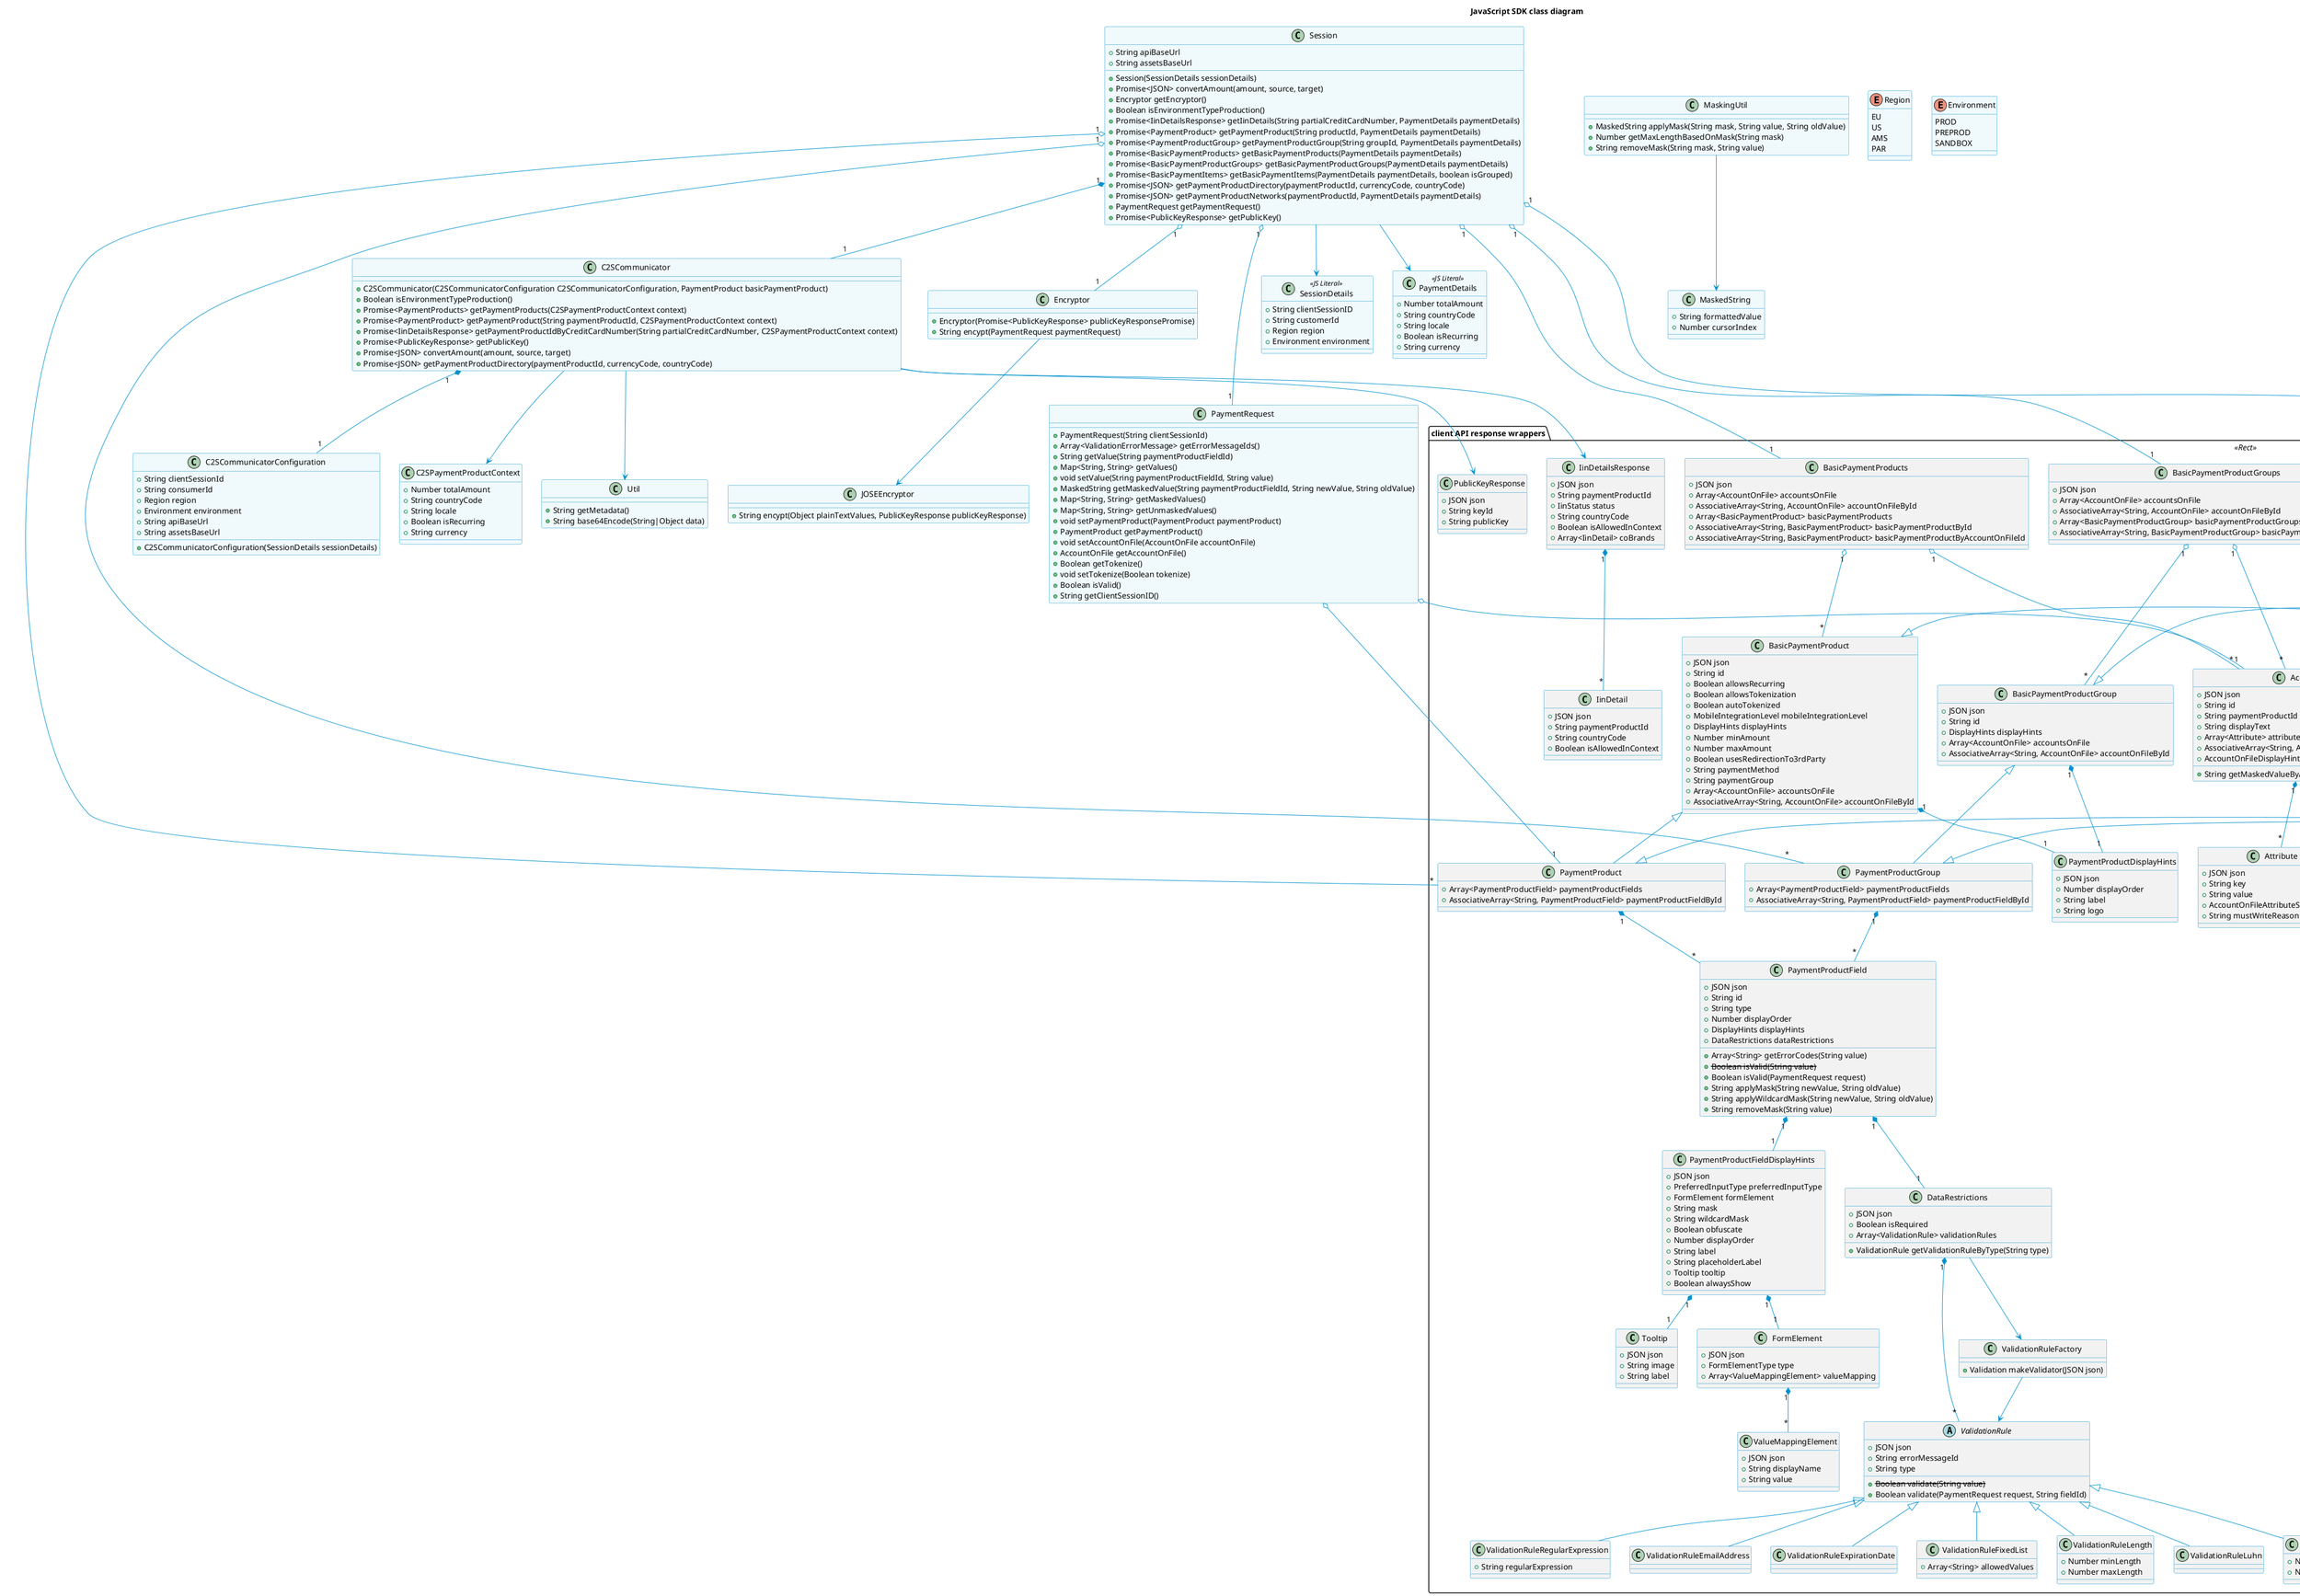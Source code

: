@startuml

' This is a plantUML (http://plantuml.sourceforge.net/) file that contains the class diagram of the JS SDK.


title <b>JavaScript SDK class diagram</b>

skinparam class {
	BackgroundColor #F0F9FC
	ArrowColor #0091CF
	BorderColor #0091CF
}

package "client API response wrappers" <<Rect>> {
	
	class BasicPaymentProducts  #f2f2f2 {
		+JSON json	
		+Array<AccountOnFile> accountsOnFile
		+AssociativeArray<String, AccountOnFile> accountOnFileById
		+Array<BasicPaymentProduct> basicPaymentProducts
		+AssociativeArray<String, BasicPaymentProduct> basicPaymentProductById
		+AssociativeArray<String, BasicPaymentProduct> basicPaymentProductByAccountOnFileId
	}
	
	class BasicPaymentProductGroups  #f2f2f2 {
		+JSON json	
		+Array<AccountOnFile> accountsOnFile
		+AssociativeArray<String, AccountOnFile> accountOnFileById
		+Array<BasicPaymentProductGroup> basicPaymentProductGroups
		+AssociativeArray<String, BasicPaymentProductGroup> basicPaymentProductGroupById
	}
	
	class BasicPaymentItems  #f2f2f2 {
		+JSON json	
		+Array<AccountOnFile> accountsOnFile
		+AssociativeArray<String, AccountOnFile> accountOnFileById
		+Array<BasicPaymentItem> basicPaymentItems
		+AssociativeArray<String, BasicPaymentItem> basicPaymentItemById
	}

	interface BasicPaymentItem  #f2f2f2{
		+JSON json	
		+String id
		+DisplayHints displayHints
		+Array<AccountOnFile> accountsOnFile
		+AssociativeArray<String, AccountOnFile> accountOnFileById
	}	
	
	interface PaymentItem  #f2f2f2 {	
		+Array<PaymentProductField> paymentProductFields
		+AssociativeArray<String, PaymentProductField> paymentProductFieldById	
	}
	
	class BasicPaymentProduct  #f2f2f2 {
		+JSON json	
		+String id
		+Boolean allowsRecurring
		+Boolean allowsTokenization
		+Boolean autoTokenized
		+MobileIntegrationLevel mobileIntegrationLevel
		+DisplayHints displayHints
		+Number minAmount
		+Number maxAmount
		+Boolean usesRedirectionTo3rdParty
		+String paymentMethod
		+String paymentGroup		
		+Array<AccountOnFile> accountsOnFile
		+AssociativeArray<String, AccountOnFile> accountOnFileById
	} 
	
	class PaymentProduct  #f2f2f2 {
		+Array<PaymentProductField> paymentProductFields
		+AssociativeArray<String, PaymentProductField> paymentProductFieldById
	} 	
	
	class BasicPaymentProductGroup  #f2f2f2 {
		+JSON json	
		+String id
		+DisplayHints displayHints
		+Array<AccountOnFile> accountsOnFile
		+AssociativeArray<String, AccountOnFile> accountOnFileById
	} 
	
	class PaymentProductGroup  #f2f2f2 {
		+Array<PaymentProductField> paymentProductFields
		+AssociativeArray<String, PaymentProductField> paymentProductFieldById
	} 	
		
	class AccountOnFile #f2f2f2 {
		+JSON json	
		+String id
		+String paymentProductId
		+String displayText
		+Array<Attribute> attributes
		+AssociativeArray<String, Attribute> attributeByKey
		+AccountOnFileDisplayHints displayHints
		+String getMaskedValueByAttributeKey(String attributeKey)
	}
	
	class Attribute #f2f2f2 {
		+JSON json
		+String key
		+String value
		+AccountOnFileAttributeStatus status
		+String mustWriteReason
	}
	
	class LabelTemplateElement #f2f2f2 {
		+JSON json
		+String attributeKey
		+String mask
		+String wildcardMask
	}

	class AccountOnFileDisplayHints #f2f2f2 {
		+JSON json
		+Array<labelTemplateElement> labelTemplate
		+AssociativeArray<String, labelTemplateElement> labelTemplateElementByAttributeKey
	}
	
	class PaymentProductField #f2f2f2 {
		+JSON json	
		+String id
		+String type
		+Number displayOrder
		+DisplayHints displayHints
		+DataRestrictions dataRestrictions
		+Array<String> getErrorCodes(String value)
		+<strike>Boolean isValid(String value)</strike>
		+Boolean isValid(PaymentRequest request)
		+String applyMask(String newValue, String oldValue)
		+String applyWildcardMask(String newValue, String oldValue)
		+String removeMask(String value)
	}

	class PaymentProductDisplayHints #f2f2f2 {
		+JSON json	
		+Number displayOrder	
		+String label
		+String logo
	}
	class PaymentProductFieldDisplayHints #f2f2f2 {
		+JSON json	
		+PreferredInputType preferredInputType
		+FormElement formElement
		+String mask
		+String wildcardMask
		+Boolean obfuscate
		+Number displayOrder	
		+String label
		+String placeholderLabel
		+Tooltip tooltip
		+Boolean alwaysShow
	}

	class DataRestrictions #f2f2f2 {
		+JSON json
		+Boolean isRequired
		+Array<ValidationRule> validationRules
		+ValidationRule getValidationRuleByType(String type)
	}

	abstract class ValidationRule #f2f2f2 {
		+JSON json
		+String errorMessageId
		+String type
		+<strike>Boolean validate(String value)</strike>
		+Boolean validate(PaymentRequest request, String fieldId)
	}

    class ValidationRuleFactory #f2f2f2 {
        +Validation makeValidator(JSON json)
    }

	class ValidationRuleRegularExpression #f2f2f2 {
		+String regularExpression
	}

	class ValidationRuleEmailAddress #f2f2f2 {
	}

	class ValidationRuleExpirationDate #f2f2f2 {
	}

	class ValidationRuleFixedList #f2f2f2 {
		+Array<String> allowedValues
	}

	class ValidationRuleLength #f2f2f2 {
		+Number minLength
		+Number maxLength
	}

	class ValidationRuleLuhn #f2f2f2 {
	}

	class ValidationRuleRange #f2f2f2 {
		+Number minValue
		+Number maxValue
	}

	class IinDetailsResponse #f2f2f2 {
		+JSON json
		+String paymentProductId
		+IinStatus status
		+String countryCode
		+Boolean isAllowedInContext
		+Array<IinDetail> coBrands
	}
	
	class IinDetail #f2f2f2 {
		+JSON json
		+String paymentProductId
		+String countryCode
		+Boolean isAllowedInContext
	}

	class PublicKeyResponse #f2f2f2 {
		+JSON json
		+String keyId
		+String publicKey
	}

	class Tooltip #f2f2f2 {
		+JSON json
		+String image
		+String label
	}

	class FormElement #f2f2f2 {
		+JSON json
		+FormElementType type
		+Array<ValueMappingElement> valueMapping
	}

	class ValueMappingElement #f2f2f2 {
		+JSON json		
		+String displayName
		+String value
	}
	
	enum PreferredInputType #f2f2f2 {
		STRING_KEYBOARD
		INTEGER_KEYBOARD
		EMAILADDRESS_KEYBOARD
		PHONENUMBER_KEYBOARD
	}

	enum FormElementType #f2f2f2 {
		TEXT
		LIST
		CURRENCY
	}

	enum IinStatus #f2f2f2 {
		SUPPORTED
		UNSUPPORTED
		UNKNOWN
		NOT_ENOUGH_DIGITS	
		EXISTING_BUT_NOT_ALLOWED
	}

	enum MobileIntegrationLevel #f2f2f2 {
		NO_SUPPORT
		BASIC_SUPPORT
		OPTIMIZED_SUPPORT
	}

	enum AccountOnFileAttributeStatus #f2f2f2 {
		READ_ONLY
		CAN_WRITE
		MUST_WRITE
	}

}

class Session {
	+String apiBaseUrl
	+String assetsBaseUrl
    +Session(SessionDetails sessionDetails)	
	+Promise<JSON> convertAmount(amount, source, target)
	+Encryptor getEncryptor()
	+Boolean isEnvironmentTypeProduction()
	+Promise<IinDetailsResponse> getIinDetails(String partialCreditCardNumber, PaymentDetails paymentDetails)
	+Promise<PaymentProduct> getPaymentProduct(String productId, PaymentDetails paymentDetails)
	+Promise<PaymentProductGroup> getPaymentProductGroup(String groupId, PaymentDetails paymentDetails)
	+Promise<BasicPaymentProducts> getBasicPaymentProducts(PaymentDetails paymentDetails)
	+Promise<BasicPaymentProductGroups> getBasicPaymentProductGroups(PaymentDetails paymentDetails)
	+Promise<BasicPaymentItems> getBasicPaymentItems(PaymentDetails paymentDetails, boolean isGrouped)
	+Promise<JSON> getPaymentProductDirectory(paymentProductId, currencyCode, countryCode)
	+Promise<JSON> getPaymentProductNetworks(paymentProductId, PaymentDetails paymentDetails)	
	+PaymentRequest getPaymentRequest()
	+Promise<PublicKeyResponse> getPublicKey()
}

class C2SCommunicator {
	+C2SCommunicator(C2SCommunicatorConfiguration C2SCommunicatorConfiguration, PaymentProduct basicPaymentProduct)
	+Boolean isEnvironmentTypeProduction()
	+Promise<PaymentProducts> getPaymentProducts(C2SPaymentProductContext context)
	+Promise<PaymentProduct> getPaymentProduct(String paymentProductId, C2SPaymentProductContext context)
	+Promise<IinDetailsResponse> getPaymentProductIdByCreditCardNumber(String partialCreditCardNumber, C2SPaymentProductContext context)
	+Promise<PublicKeyResponse> getPublicKey()
	+Promise<JSON> convertAmount(amount, source, target)
	+Promise<JSON> getPaymentProductDirectory(paymentProductId, currencyCode, countryCode)
}

class C2SCommunicatorConfiguration {
	+String clientSessionId
	+String consumerId 
	+Region region
	+Environment environment
	+String apiBaseUrl
	+String assetsBaseUrl
	+C2SCommunicatorConfiguration(SessionDetails sessionDetails)
}

class C2SPaymentProductContext {
	+Number totalAmount
	+String countryCode
	+String locale
	+Boolean isRecurring
	+String currency
}

class Encryptor {
	+Encryptor(Promise<PublicKeyResponse> publicKeyResponsePromise)
	+String encypt(PaymentRequest paymentRequest)
}

class JOSEEncryptor {
	+String encypt(Object plainTextValues, PublicKeyResponse publicKeyResponse)
}

class PaymentRequest {
    +PaymentRequest(String clientSessionId)
	+Array<ValidationErrorMessage> getErrorMessageIds()
	+String getValue(String paymentProductFieldId)
	+Map<String, String> getValues()
	+void setValue(String paymentProductFieldId, String value)
	+MaskedString getMaskedValue(String paymentProductFieldId, String newValue, String oldValue)
	+Map<String, String> getMaskedValues()
	+Map<String, String> getUnmaskedValues()
	+void setPaymentProduct(PaymentProduct paymentProduct)
	+PaymentProduct getPaymentProduct()
	+void setAccountOnFile(AccountOnFile accountOnFile)
	+AccountOnFile getAccountOnFile()
 	+Boolean getTokenize()
 	+void setTokenize(Boolean tokenize)
	+Boolean isValid()
	+String getClientSessionID()
}

class MaskingUtil {
	+MaskedString applyMask(String mask, String value, String oldValue)
	+Number getMaxLengthBasedOnMask(String mask)
	+String removeMask(String mask, String value)
}

class MaskedString {
	+String formattedValue
	+Number cursorIndex
}

class SessionDetails <<JS Literal>> {
	+String clientSessionID
	+String customerId
	+Region region
	+Environment environment
}

class PaymentDetails <<JS Literal>> {
	+Number totalAmount
	+String countryCode
	+String locale
	+Boolean isRecurring
	+String currency
}

class Util {
	+String getMetadata()
	+String base64Encode(String|Object data)
}

enum Region {
	EU
	US
	AMS
	PAR
}

enum Environment {
	PROD
	PREPROD
	SANDBOX
}

Session "1" *-- "1" C2SCommunicator
Session "1" o-- "1" PaymentRequest
Session "1" o-- "*" PaymentProduct
Session "1" o-- "1" BasicPaymentProducts
Session "1" o-- "*" PaymentProductGroup
Session "1" o-- "1" BasicPaymentProductGroups
Session "1" o-- "1" BasicPaymentItems  
Session "1" o-- "1" Encryptor
Session --> PaymentDetails
Session --> SessionDetails

BasicPaymentItems "1" o-- "*" AccountOnFile
BasicPaymentItems "1" o-- "*" BasicPaymentItem

BasicPaymentProducts "1" o-- "*" AccountOnFile
BasicPaymentProducts "1" o-- "*" BasicPaymentProduct

BasicPaymentProductGroups "1" o-- "*" AccountOnFile
BasicPaymentProductGroups "1" o-- "*" BasicPaymentProductGroup

BasicPaymentItem <|-- PaymentItem
BasicPaymentProduct <|-- PaymentProduct
BasicPaymentProduct <|- BasicPaymentItem
BasicPaymentProduct "1" *-- "1" PaymentProductDisplayHints

BasicPaymentProductGroup <|-- PaymentProductGroup
BasicPaymentProductGroup <|- BasicPaymentItem
BasicPaymentProductGroup "1" *-- "1" PaymentProductDisplayHints

PaymentProduct <|- PaymentItem
PaymentProduct "1" *-- "*" PaymentProductField

PaymentProductGroup <|- PaymentItem
PaymentProductGroup "1" *-- "*" PaymentProductField

ValidationRule <|-- ValidationRuleLuhn
ValidationRule <|-- ValidationRuleExpirationDate
ValidationRule <|-- ValidationRuleRegularExpression
ValidationRule <|-- ValidationRuleRange
ValidationRule <|-- ValidationRuleLength
ValidationRule <|-- ValidationRuleFixedList
ValidationRule <|-- ValidationRuleEmailAddress
C2SCommunicator "1" *-- "1" C2SCommunicatorConfiguration
C2SCommunicator --> IinDetailsResponse
IinDetailsResponse "1" *-- "*" IinDetail
C2SCommunicator --> PublicKeyResponse
C2SCommunicator --> C2SPaymentProductContext
C2SCommunicator --> Util
Encryptor --> JOSEEncryptor
PaymentRequest o-- "1" PaymentProduct
PaymentRequest o-- "1" AccountOnFile

PaymentProductField "1" *-- "1" PaymentProductFieldDisplayHints
PaymentProductFieldDisplayHints "1" *-- "1" Tooltip
PaymentProductFieldDisplayHints "1" *-- "1" FormElement
FormElement "1" *-- "*" ValueMappingElement

AccountOnFile "1" *-- "1" AccountOnFileDisplayHints
AccountOnFileDisplayHints "1" *-- "*" LabelTemplateElement
AccountOnFile "1" *-- "*" Attribute
PaymentProductField "1" *-- "1" DataRestrictions
DataRestrictions "1" *-- "*" ValidationRule
MaskingUtil --> MaskedString 
DataRestrictions --> ValidationRuleFactory
ValidationRuleFactory --> ValidationRule
@enduml